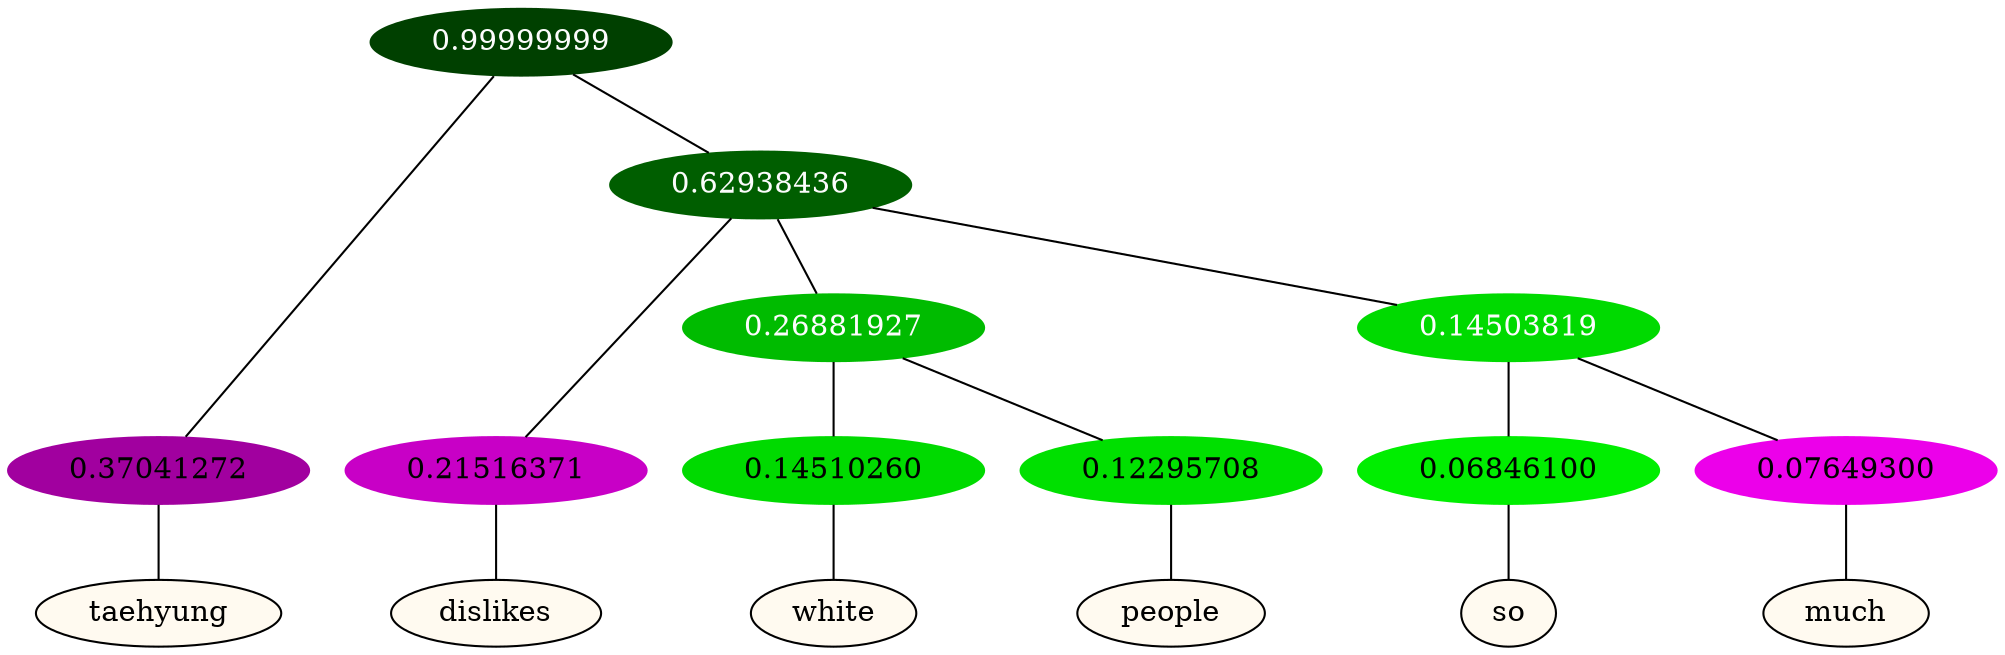 graph {
	node [format=png height=0.15 nodesep=0.001 ordering=out overlap=prism overlap_scaling=0.01 ranksep=0.001 ratio=0.2 style=filled width=0.15]
	{
		rank=same
		a_w_1 [label=taehyung color=black fillcolor=floralwhite style="filled,solid"]
		a_w_3 [label=dislikes color=black fillcolor=floralwhite style="filled,solid"]
		a_w_6 [label=white color=black fillcolor=floralwhite style="filled,solid"]
		a_w_7 [label=people color=black fillcolor=floralwhite style="filled,solid"]
		a_w_8 [label=so color=black fillcolor=floralwhite style="filled,solid"]
		a_w_9 [label=much color=black fillcolor=floralwhite style="filled,solid"]
	}
	a_n_1 -- a_w_1
	a_n_3 -- a_w_3
	a_n_6 -- a_w_6
	a_n_7 -- a_w_7
	a_n_8 -- a_w_8
	a_n_9 -- a_w_9
	{
		rank=same
		a_n_1 [label=0.37041272 color="0.835 1.000 0.630" fontcolor=black]
		a_n_3 [label=0.21516371 color="0.835 1.000 0.785" fontcolor=black]
		a_n_6 [label=0.14510260 color="0.334 1.000 0.855" fontcolor=black]
		a_n_7 [label=0.12295708 color="0.334 1.000 0.877" fontcolor=black]
		a_n_8 [label=0.06846100 color="0.334 1.000 0.932" fontcolor=black]
		a_n_9 [label=0.07649300 color="0.835 1.000 0.924" fontcolor=black]
	}
	a_n_0 [label=0.99999999 color="0.334 1.000 0.250" fontcolor=grey99]
	a_n_0 -- a_n_1
	a_n_2 [label=0.62938436 color="0.334 1.000 0.371" fontcolor=grey99]
	a_n_0 -- a_n_2
	a_n_2 -- a_n_3
	a_n_4 [label=0.26881927 color="0.334 1.000 0.731" fontcolor=grey99]
	a_n_2 -- a_n_4
	a_n_5 [label=0.14503819 color="0.334 1.000 0.855" fontcolor=grey99]
	a_n_2 -- a_n_5
	a_n_4 -- a_n_6
	a_n_4 -- a_n_7
	a_n_5 -- a_n_8
	a_n_5 -- a_n_9
}
